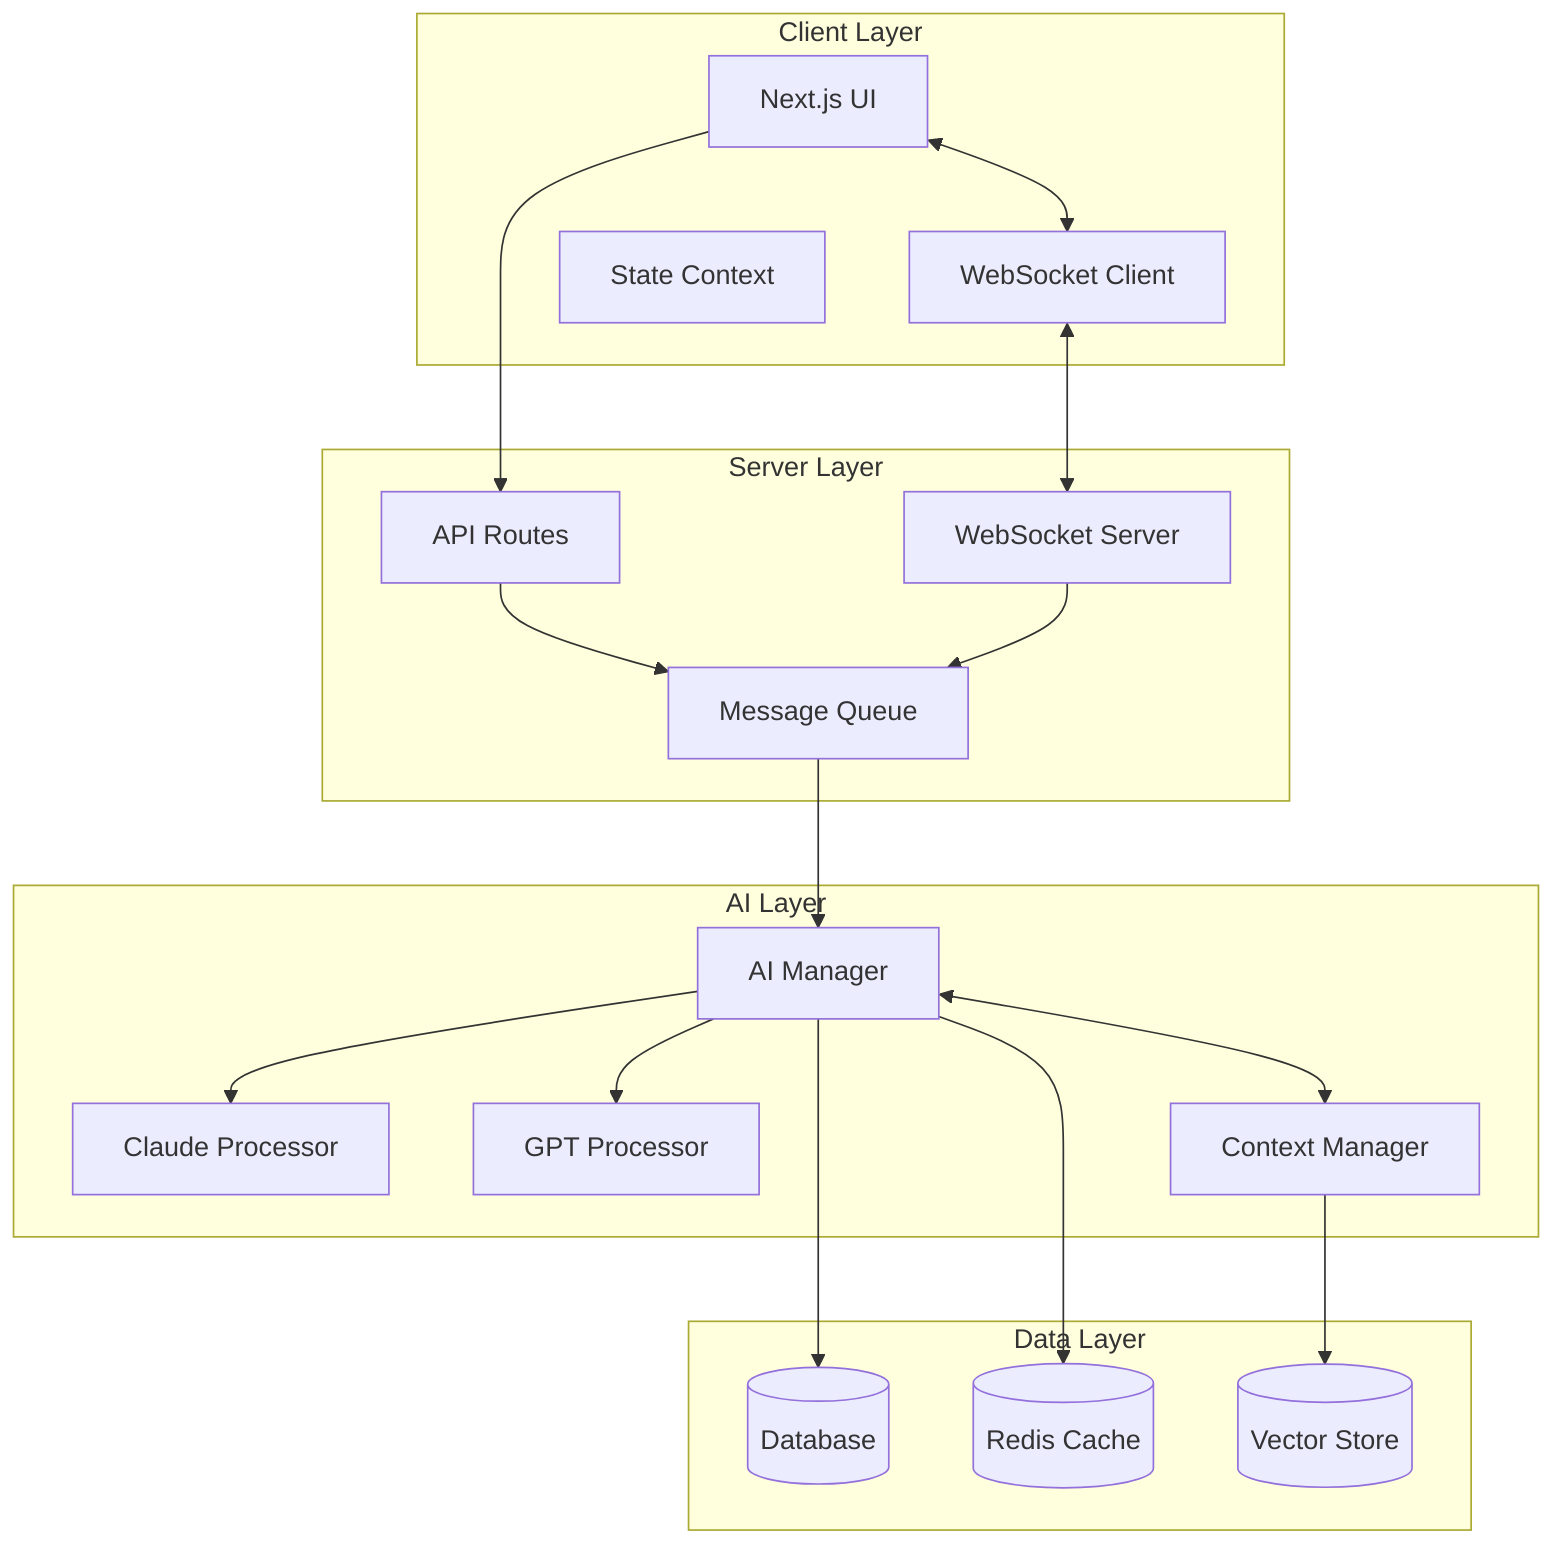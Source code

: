 flowchart TD
    subgraph Client[Client Layer]
        UI[Next.js UI]
        WS[WebSocket Client]
        SC[State Context]
    end

    subgraph Server[Server Layer]
        API[API Routes]
        WSS[WebSocket Server]
        Queue[Message Queue]
    end

    subgraph AI[AI Layer]
        AM[AI Manager]
        CP[Claude Processor]
        GP[GPT Processor]
        Ctx[Context Manager]
    end

    subgraph Data[Data Layer]
        DB[(Database)]
        Cache[(Redis Cache)]
        Vec[(Vector Store)]
    end

    UI --> API
    UI <--> WS
    WS <--> WSS
    
    API --> Queue
    WSS --> Queue
    
    Queue --> AM
    AM --> CP
    AM --> GP
    AM <--> Ctx
    
    Ctx --> Vec
    AM --> DB
    AM --> Cache